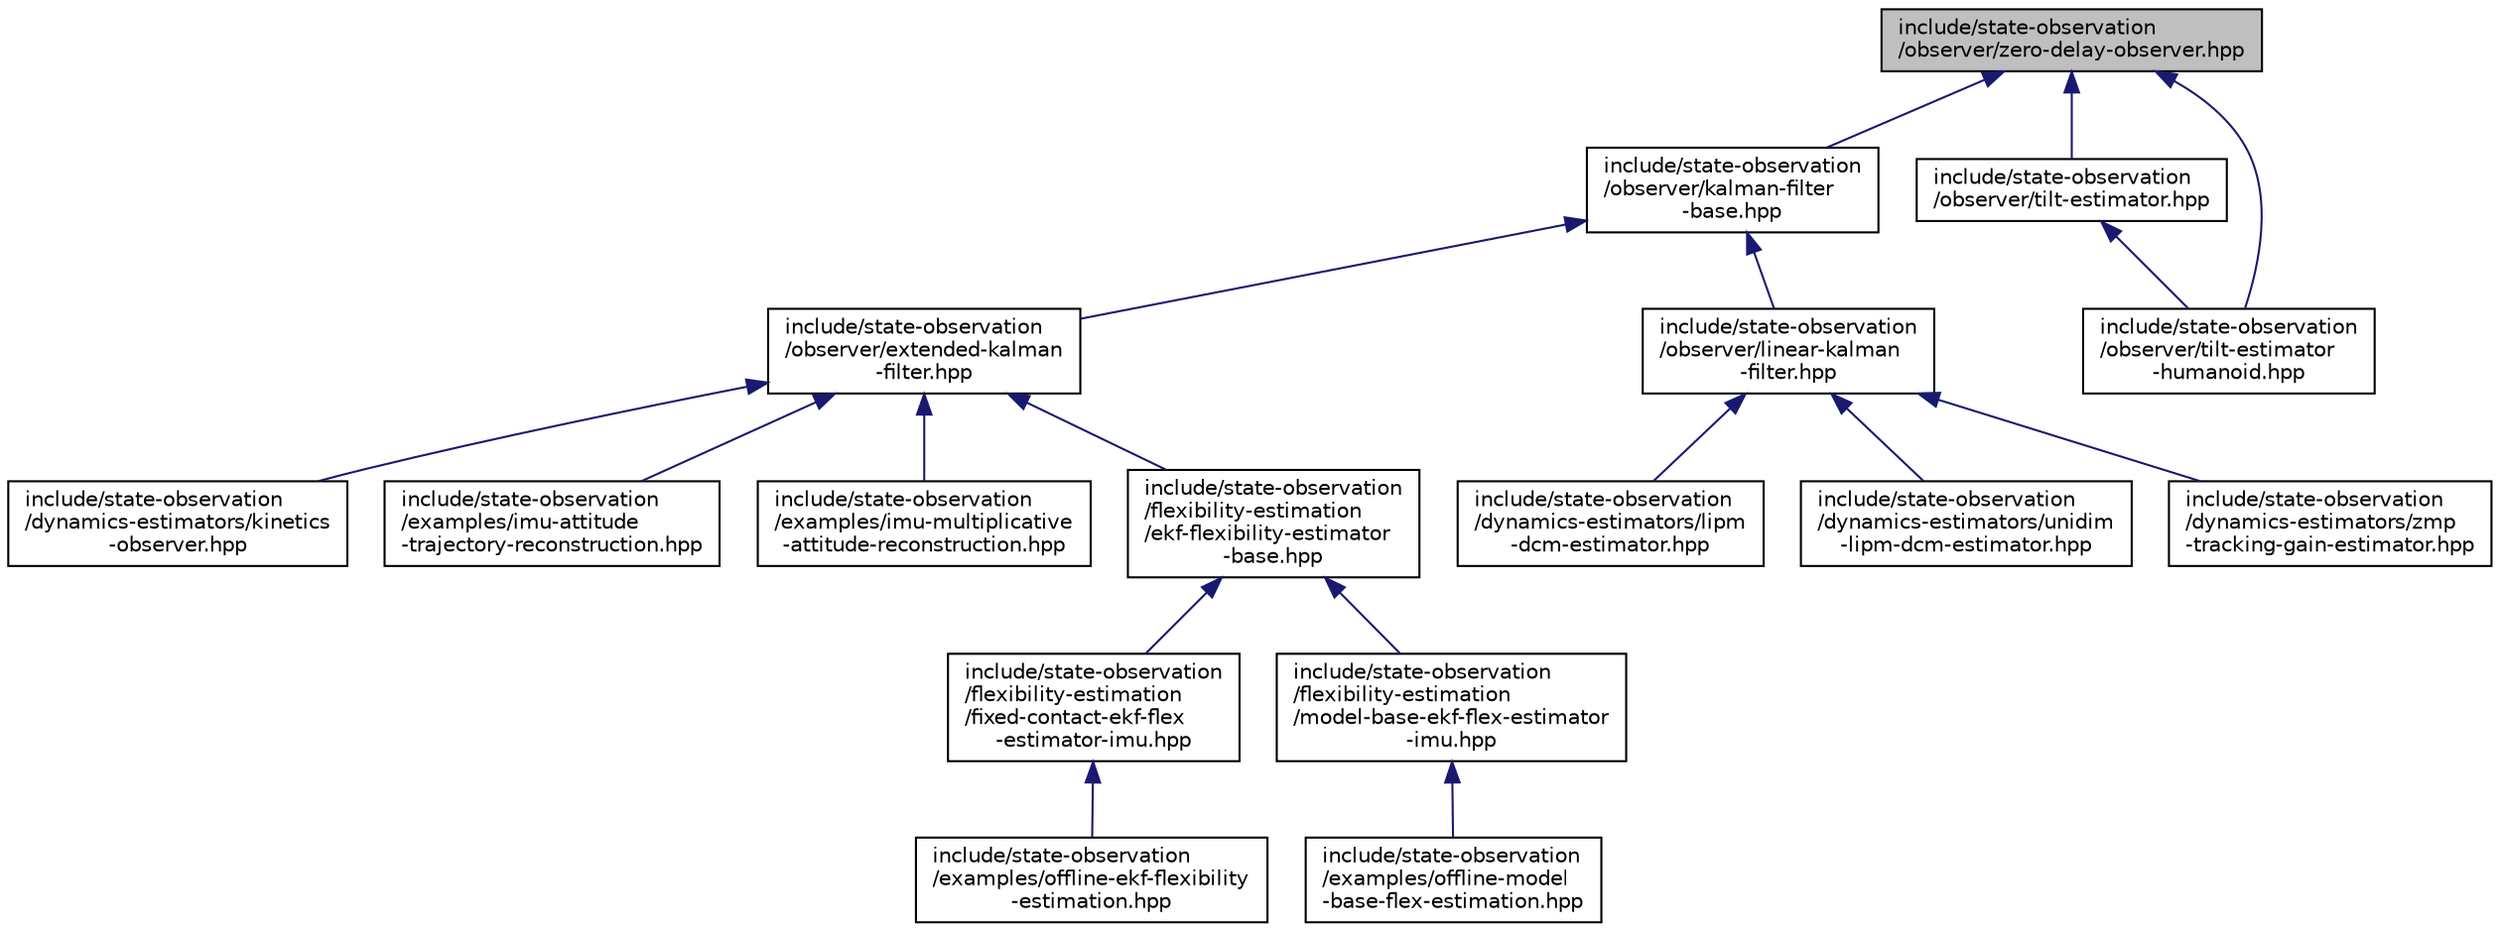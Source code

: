 digraph "include/state-observation/observer/zero-delay-observer.hpp"
{
 // LATEX_PDF_SIZE
  edge [fontname="Helvetica",fontsize="10",labelfontname="Helvetica",labelfontsize="10"];
  node [fontname="Helvetica",fontsize="10",shape=record];
  Node1 [label="include/state-observation\l/observer/zero-delay-observer.hpp",height=0.2,width=0.4,color="black", fillcolor="grey75", style="filled", fontcolor="black",tooltip="Defines the base class of online zero delay observers. Zero delay observers are the classical state o..."];
  Node1 -> Node2 [dir="back",color="midnightblue",fontsize="10",style="solid",fontname="Helvetica"];
  Node2 [label="include/state-observation\l/observer/kalman-filter\l-base.hpp",height=0.2,width=0.4,color="black", fillcolor="white", style="filled",URL="$kalman-filter-base_8hpp.html",tooltip="Defines the base class of a Kalman filter."];
  Node2 -> Node3 [dir="back",color="midnightblue",fontsize="10",style="solid",fontname="Helvetica"];
  Node3 [label="include/state-observation\l/observer/extended-kalman\l-filter.hpp",height=0.2,width=0.4,color="black", fillcolor="white", style="filled",URL="$extended-kalman-filter_8hpp.html",tooltip=" "];
  Node3 -> Node4 [dir="back",color="midnightblue",fontsize="10",style="solid",fontname="Helvetica"];
  Node4 [label="include/state-observation\l/dynamics-estimators/kinetics\l-observer.hpp",height=0.2,width=0.4,color="black", fillcolor="white", style="filled",URL="$kinetics-observer_8hpp.html",tooltip="Unified Kinetics estimator."];
  Node3 -> Node5 [dir="back",color="midnightblue",fontsize="10",style="solid",fontname="Helvetica"];
  Node5 [label="include/state-observation\l/examples/imu-attitude\l-trajectory-reconstruction.hpp",height=0.2,width=0.4,color="black", fillcolor="white", style="filled",URL="$imu-attitude-trajectory-reconstruction_8hpp.html",tooltip="Gives an implementation of attitude estimation for IMU reconstruction with or without given input...."];
  Node3 -> Node6 [dir="back",color="midnightblue",fontsize="10",style="solid",fontname="Helvetica"];
  Node6 [label="include/state-observation\l/examples/imu-multiplicative\l-attitude-reconstruction.hpp",height=0.2,width=0.4,color="black", fillcolor="white", style="filled",URL="$imu-multiplicative-attitude-reconstruction_8hpp.html",tooltip=" "];
  Node3 -> Node7 [dir="back",color="midnightblue",fontsize="10",style="solid",fontname="Helvetica"];
  Node7 [label="include/state-observation\l/flexibility-estimation\l/ekf-flexibility-estimator\l-base.hpp",height=0.2,width=0.4,color="black", fillcolor="white", style="filled",URL="$ekf-flexibility-estimator-base_8hpp.html",tooltip="Declare the class of the flexibility estimation using the extended Kalman Filter."];
  Node7 -> Node8 [dir="back",color="midnightblue",fontsize="10",style="solid",fontname="Helvetica"];
  Node8 [label="include/state-observation\l/flexibility-estimation\l/fixed-contact-ekf-flex\l-estimator-imu.hpp",height=0.2,width=0.4,color="black", fillcolor="white", style="filled",URL="$fixed-contact-ekf-flex-estimator-imu_8hpp.html",tooltip="Declares the class of the estimation of the flexibility using an extended Kalman filter and a fixed c..."];
  Node8 -> Node9 [dir="back",color="midnightblue",fontsize="10",style="solid",fontname="Helvetica"];
  Node9 [label="include/state-observation\l/examples/offline-ekf-flexibility\l-estimation.hpp",height=0.2,width=0.4,color="black", fillcolor="white", style="filled",URL="$offline-ekf-flexibility-estimation_8hpp.html",tooltip="Gives an implementation of flexibility estimation for IMU reconstruction with or without given input ..."];
  Node7 -> Node10 [dir="back",color="midnightblue",fontsize="10",style="solid",fontname="Helvetica"];
  Node10 [label="include/state-observation\l/flexibility-estimation\l/model-base-ekf-flex-estimator\l-imu.hpp",height=0.2,width=0.4,color="black", fillcolor="white", style="filled",URL="$model-base-ekf-flex-estimator-imu_8hpp.html",tooltip="Declares the class of the estimation of the flexibility using an extended Kalman filter and a fixed c..."];
  Node10 -> Node11 [dir="back",color="midnightblue",fontsize="10",style="solid",fontname="Helvetica"];
  Node11 [label="include/state-observation\l/examples/offline-model\l-base-flex-estimation.hpp",height=0.2,width=0.4,color="black", fillcolor="white", style="filled",URL="$offline-model-base-flex-estimation_8hpp.html",tooltip=" "];
  Node2 -> Node12 [dir="back",color="midnightblue",fontsize="10",style="solid",fontname="Helvetica"];
  Node12 [label="include/state-observation\l/observer/linear-kalman\l-filter.hpp",height=0.2,width=0.4,color="black", fillcolor="white", style="filled",URL="$linear-kalman-filter_8hpp.html",tooltip="Defines the class of a Linear Kalman filter."];
  Node12 -> Node13 [dir="back",color="midnightblue",fontsize="10",style="solid",fontname="Helvetica"];
  Node13 [label="include/state-observation\l/dynamics-estimators/lipm\l-dcm-estimator.hpp",height=0.2,width=0.4,color="black", fillcolor="white", style="filled",URL="$lipm-dcm-estimator_8hpp.html",tooltip="Filtering of divergent component of motion (DCM) and estimation of a bias betweeen the DCM and the co..."];
  Node12 -> Node14 [dir="back",color="midnightblue",fontsize="10",style="solid",fontname="Helvetica"];
  Node14 [label="include/state-observation\l/dynamics-estimators/unidim\l-lipm-dcm-estimator.hpp",height=0.2,width=0.4,color="black", fillcolor="white", style="filled",URL="$unidim-lipm-dcm-estimator_8hpp.html",tooltip="Estimation of a bias betweeen the divergent component of motion and the corresponding zero moment poi..."];
  Node12 -> Node15 [dir="back",color="midnightblue",fontsize="10",style="solid",fontname="Helvetica"];
  Node15 [label="include/state-observation\l/dynamics-estimators/zmp\l-tracking-gain-estimator.hpp",height=0.2,width=0.4,color="black", fillcolor="white", style="filled",URL="$zmp-tracking-gain-estimator_8hpp.html",tooltip=" "];
  Node1 -> Node16 [dir="back",color="midnightblue",fontsize="10",style="solid",fontname="Helvetica"];
  Node16 [label="include/state-observation\l/observer/tilt-estimator.hpp",height=0.2,width=0.4,color="black", fillcolor="white", style="filled",URL="$tilt-estimator_8hpp.html",tooltip="Version of the Tilt Estimator that implements all the necessary functions to perform the estimation f..."];
  Node16 -> Node17 [dir="back",color="midnightblue",fontsize="10",style="solid",fontname="Helvetica"];
  Node17 [label="include/state-observation\l/observer/tilt-estimator\l-humanoid.hpp",height=0.2,width=0.4,color="black", fillcolor="white", style="filled",URL="$tilt-estimator-humanoid_8hpp.html",tooltip=" "];
  Node1 -> Node17 [dir="back",color="midnightblue",fontsize="10",style="solid",fontname="Helvetica"];
}
